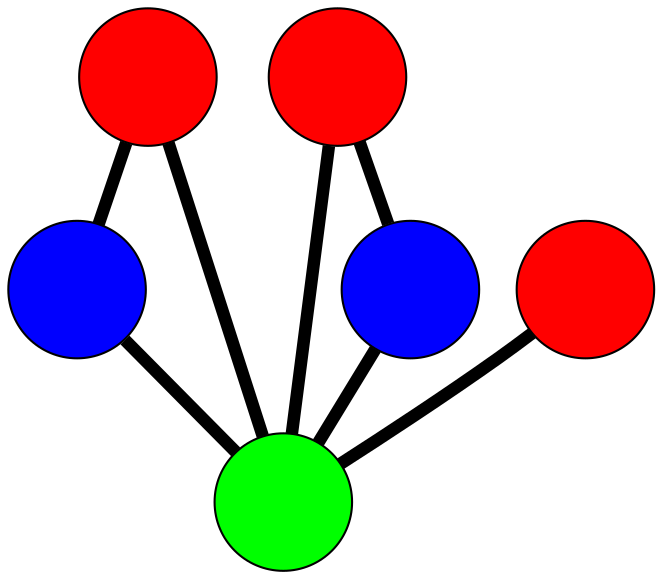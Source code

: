 graph G {
	graph [bb="-145.12,-152.33,137.98,135.87",
		overlap=false,
		sep=0.0,
		splines=true
	];
	node [color=black,
		fixedsize=true,
		fontname="Latin Modern Math",
		fontsize=42,
		height=.92,
		label="\N",
		penwidth=1,
		shape=circle,
		width=.92
	];
	edge [color=black,
		penwidth=6,
		style=bold
	];
	0	 [fillcolor=red,
		height=0.91667,
		label="",
		pos="-112.12,28.859",
		style=filled,
		width=0.91667];
	3	 [fillcolor=blue,
		height=0.91667,
		label="",
		pos="-49.657,102.87",
		style=filled,
		width=0.91667];
	0 -- 3	 [pos="-90.622,54.328 -84.27,61.854 -77.321,70.088 -70.98,77.601"];
	5	 [fillcolor=green,
		height=0.91667,
		label="",
		pos="-1.9972,-5.0963",
		style=filled,
		width=0.91667];
	0 -- 5	 [pos="-80.561,19.129 -65.816,14.582 -48.303,9.182 -33.558,4.6353"];
	1	 [fillcolor=red,
		height=0.91667,
		label="",
		pos="103.28,-52.023",
		style=filled,
		width=0.91667];
	4	 [fillcolor=blue,
		height=0.91667,
		label="",
		pos="104.98,44.729",
		style=filled,
		width=0.91667];
	1 -- 4	 [pos="103.86,-18.997 104.03,-9.1437 104.22,1.658 104.4,11.523"];
	1 -- 5	 [pos="73.113,-38.576 59.016,-32.293 42.273,-24.829 28.176,-18.546"];
	2	 [fillcolor=red,
		height=0.91667,
		label="",
		pos="-44.488,-119.33",
		style=filled,
		width=0.91667];
	2 -- 5	 [pos="-32.877,-88.118 -26.882,-71.999 -19.588,-52.388 -13.594,-36.275"];
	3 -- 5	 [pos="-36.254,72.505 -29.757,57.786 -21.971,40.149 -15.464,25.411"];
	4 -- 5	 [pos="74.895,30.717 60.31,23.924 42.834,15.785 28.231,8.9828"];
}
